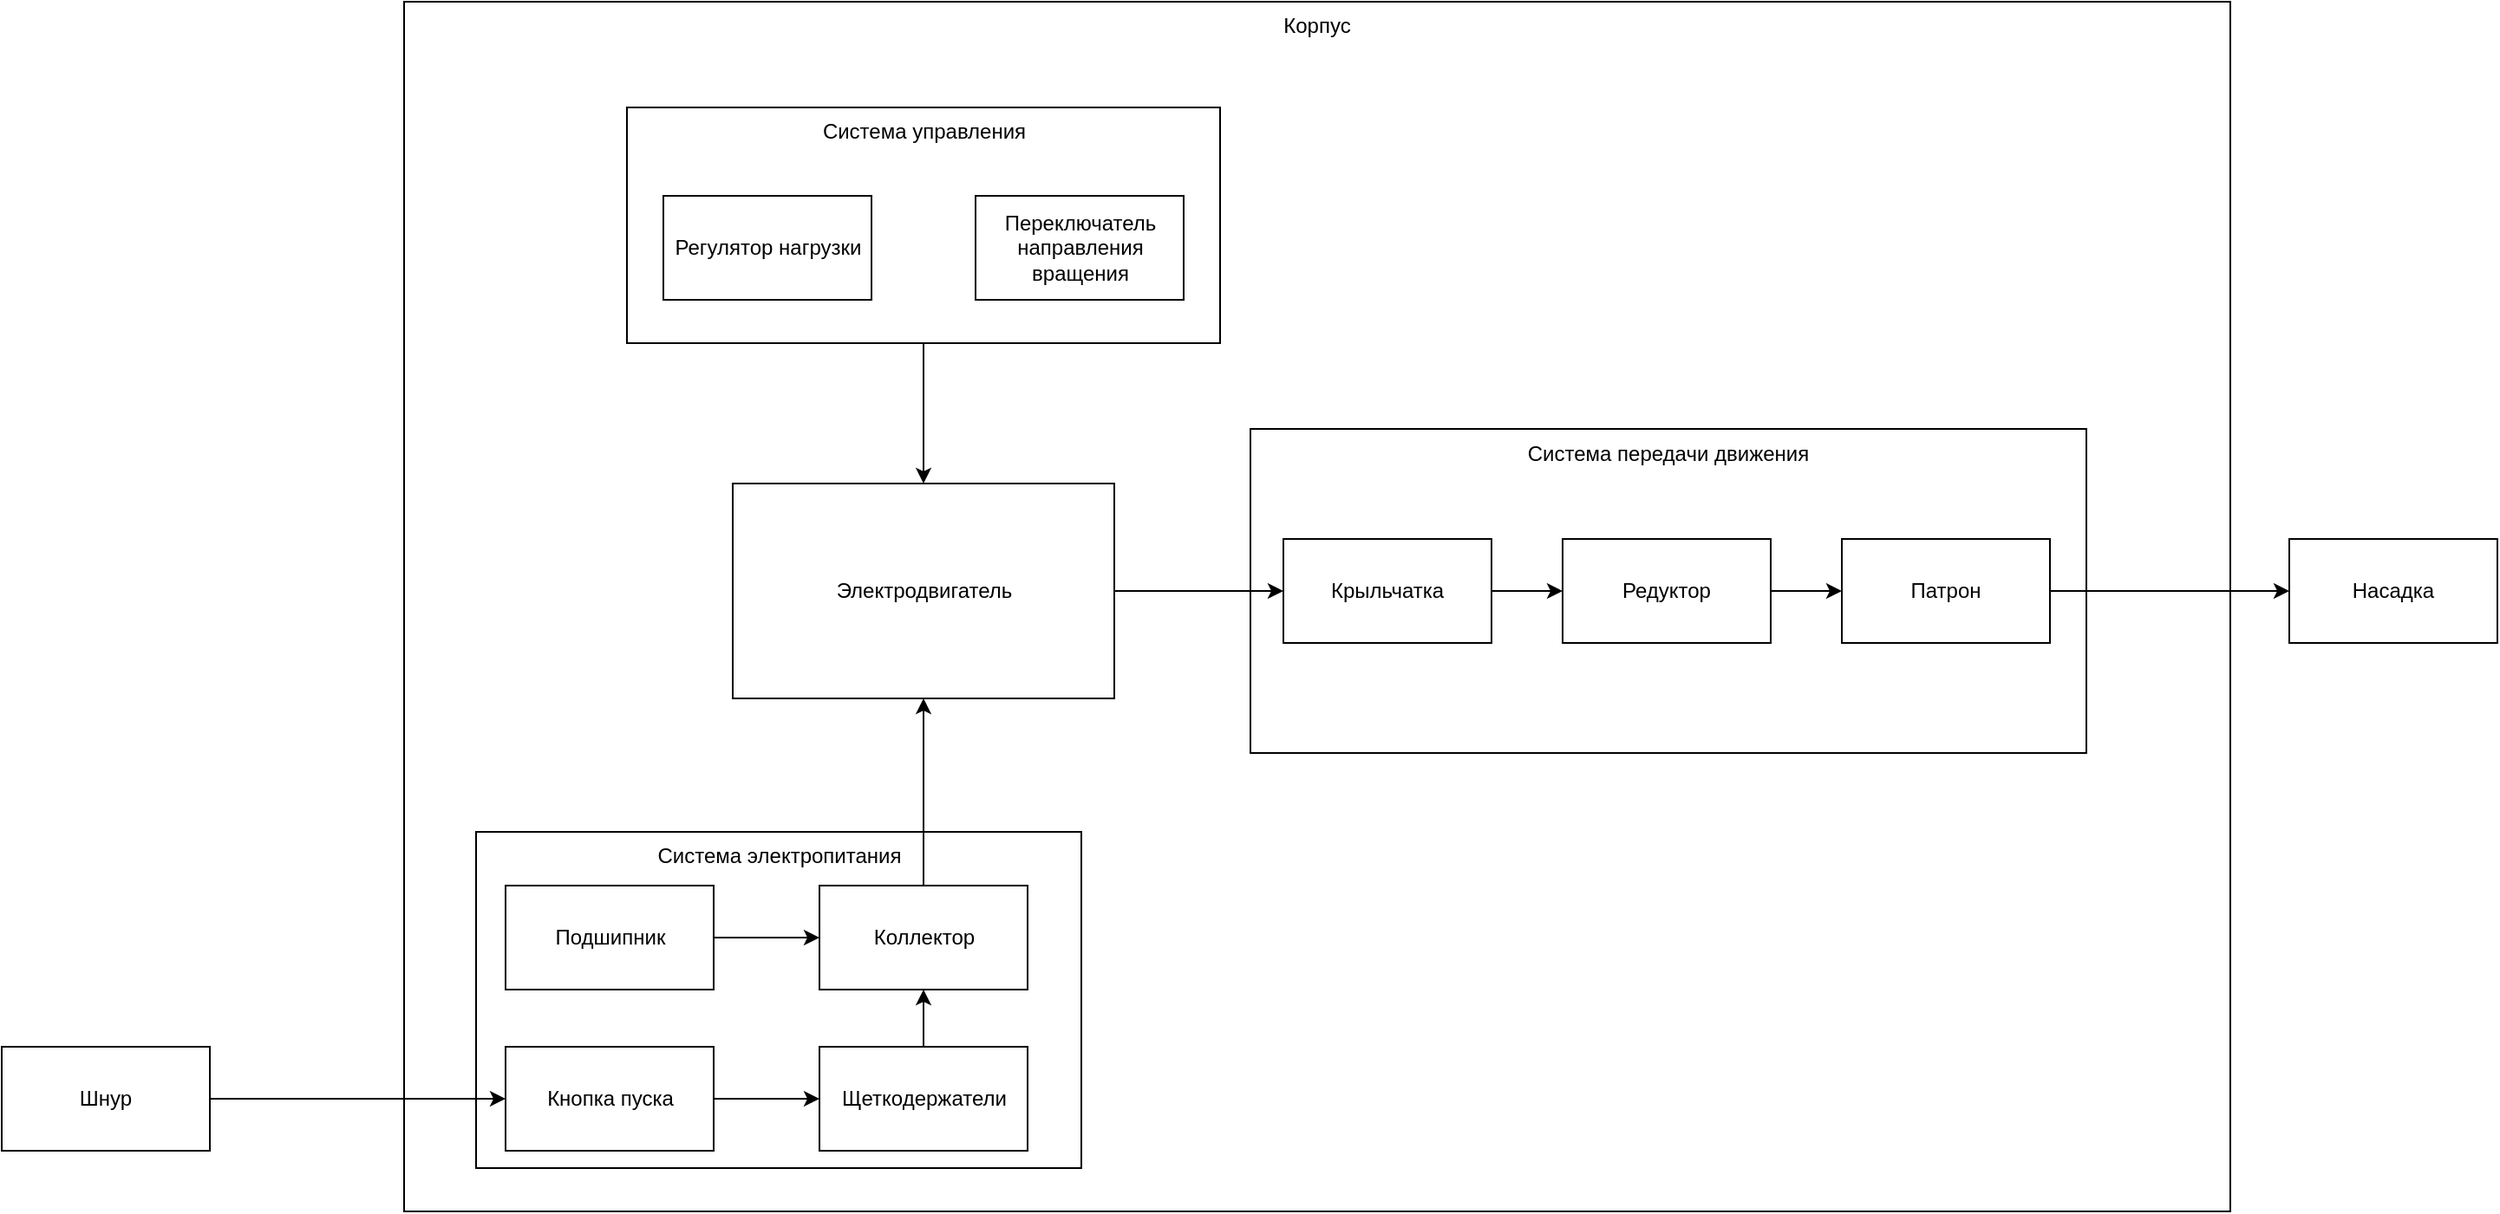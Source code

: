 <mxfile version="20.6.0" type="github">
  <diagram id="jZFZSMegm6beznA44UZG" name="Страница 1">
    <mxGraphModel dx="2178" dy="986" grid="0" gridSize="10" guides="1" tooltips="1" connect="1" arrows="1" fold="1" page="0" pageScale="1" pageWidth="827" pageHeight="1169" math="0" shadow="0">
      <root>
        <mxCell id="0" />
        <mxCell id="1" parent="0" />
        <mxCell id="m-ObI3ja5nDpz2vfm1fv-1" value="Корпус" style="rounded=0;whiteSpace=wrap;html=1;align=center;verticalAlign=top;" vertex="1" parent="1">
          <mxGeometry x="200" y="220" width="1053" height="698" as="geometry" />
        </mxCell>
        <mxCell id="m-ObI3ja5nDpz2vfm1fv-3" value="Шнур" style="rounded=0;whiteSpace=wrap;html=1;" vertex="1" parent="1">
          <mxGeometry x="-32" y="823" width="120" height="60" as="geometry" />
        </mxCell>
        <mxCell id="m-ObI3ja5nDpz2vfm1fv-12" value="Электродвигатель" style="rounded=0;whiteSpace=wrap;html=1;" vertex="1" parent="1">
          <mxGeometry x="389.5" y="498" width="220" height="124" as="geometry" />
        </mxCell>
        <mxCell id="m-ObI3ja5nDpz2vfm1fv-27" value="" style="group" vertex="1" connectable="0" parent="1">
          <mxGeometry x="328.5" y="281" width="342" height="136" as="geometry" />
        </mxCell>
        <mxCell id="m-ObI3ja5nDpz2vfm1fv-24" value="Система управления" style="rounded=0;whiteSpace=wrap;html=1;verticalAlign=top;" vertex="1" parent="m-ObI3ja5nDpz2vfm1fv-27">
          <mxGeometry width="342" height="136" as="geometry" />
        </mxCell>
        <mxCell id="m-ObI3ja5nDpz2vfm1fv-25" value="Регулятор нагрузки" style="rounded=0;whiteSpace=wrap;html=1;" vertex="1" parent="m-ObI3ja5nDpz2vfm1fv-27">
          <mxGeometry x="21" y="51" width="120" height="60" as="geometry" />
        </mxCell>
        <mxCell id="m-ObI3ja5nDpz2vfm1fv-26" value="Переключатель направления вращения" style="rounded=0;whiteSpace=wrap;html=1;" vertex="1" parent="m-ObI3ja5nDpz2vfm1fv-27">
          <mxGeometry x="201" y="51" width="120" height="60" as="geometry" />
        </mxCell>
        <mxCell id="m-ObI3ja5nDpz2vfm1fv-29" value="" style="group" vertex="1" connectable="0" parent="1">
          <mxGeometry x="241.5" y="699" width="349" height="194" as="geometry" />
        </mxCell>
        <mxCell id="m-ObI3ja5nDpz2vfm1fv-28" value="Система электропитания" style="rounded=0;whiteSpace=wrap;html=1;verticalAlign=top;" vertex="1" parent="m-ObI3ja5nDpz2vfm1fv-29">
          <mxGeometry width="349" height="194" as="geometry" />
        </mxCell>
        <mxCell id="m-ObI3ja5nDpz2vfm1fv-6" value="Коллектор" style="rounded=0;whiteSpace=wrap;html=1;" vertex="1" parent="m-ObI3ja5nDpz2vfm1fv-29">
          <mxGeometry x="198" y="31" width="120" height="60" as="geometry" />
        </mxCell>
        <mxCell id="m-ObI3ja5nDpz2vfm1fv-40" style="edgeStyle=orthogonalEdgeStyle;rounded=0;orthogonalLoop=1;jettySize=auto;html=1;exitX=1;exitY=0.5;exitDx=0;exitDy=0;entryX=0;entryY=0.5;entryDx=0;entryDy=0;" edge="1" parent="m-ObI3ja5nDpz2vfm1fv-29" source="m-ObI3ja5nDpz2vfm1fv-7" target="m-ObI3ja5nDpz2vfm1fv-6">
          <mxGeometry relative="1" as="geometry" />
        </mxCell>
        <mxCell id="m-ObI3ja5nDpz2vfm1fv-7" value="Подшипник" style="rounded=0;whiteSpace=wrap;html=1;" vertex="1" parent="m-ObI3ja5nDpz2vfm1fv-29">
          <mxGeometry x="17" y="31" width="120" height="60" as="geometry" />
        </mxCell>
        <mxCell id="m-ObI3ja5nDpz2vfm1fv-38" style="edgeStyle=orthogonalEdgeStyle;rounded=0;orthogonalLoop=1;jettySize=auto;html=1;entryX=0;entryY=0.5;entryDx=0;entryDy=0;" edge="1" parent="m-ObI3ja5nDpz2vfm1fv-29" source="m-ObI3ja5nDpz2vfm1fv-2" target="m-ObI3ja5nDpz2vfm1fv-5">
          <mxGeometry relative="1" as="geometry" />
        </mxCell>
        <mxCell id="m-ObI3ja5nDpz2vfm1fv-2" value="Кнопка пуска" style="rounded=0;whiteSpace=wrap;html=1;" vertex="1" parent="m-ObI3ja5nDpz2vfm1fv-29">
          <mxGeometry x="17" y="124" width="120" height="60" as="geometry" />
        </mxCell>
        <mxCell id="m-ObI3ja5nDpz2vfm1fv-39" style="edgeStyle=orthogonalEdgeStyle;rounded=0;orthogonalLoop=1;jettySize=auto;html=1;entryX=0.5;entryY=1;entryDx=0;entryDy=0;" edge="1" parent="m-ObI3ja5nDpz2vfm1fv-29" source="m-ObI3ja5nDpz2vfm1fv-5" target="m-ObI3ja5nDpz2vfm1fv-6">
          <mxGeometry relative="1" as="geometry" />
        </mxCell>
        <mxCell id="m-ObI3ja5nDpz2vfm1fv-5" value="Щеткодержатели" style="rounded=0;whiteSpace=wrap;html=1;" vertex="1" parent="m-ObI3ja5nDpz2vfm1fv-29">
          <mxGeometry x="198" y="124" width="120" height="60" as="geometry" />
        </mxCell>
        <mxCell id="m-ObI3ja5nDpz2vfm1fv-35" value="" style="group" vertex="1" connectable="0" parent="1">
          <mxGeometry x="688" y="466.5" width="482" height="187" as="geometry" />
        </mxCell>
        <mxCell id="m-ObI3ja5nDpz2vfm1fv-34" value="Система передачи движения" style="rounded=0;whiteSpace=wrap;html=1;verticalAlign=top;" vertex="1" parent="m-ObI3ja5nDpz2vfm1fv-35">
          <mxGeometry width="482" height="187" as="geometry" />
        </mxCell>
        <mxCell id="m-ObI3ja5nDpz2vfm1fv-46" style="edgeStyle=orthogonalEdgeStyle;rounded=0;orthogonalLoop=1;jettySize=auto;html=1;" edge="1" parent="m-ObI3ja5nDpz2vfm1fv-35" source="m-ObI3ja5nDpz2vfm1fv-14" target="m-ObI3ja5nDpz2vfm1fv-15">
          <mxGeometry relative="1" as="geometry" />
        </mxCell>
        <mxCell id="m-ObI3ja5nDpz2vfm1fv-14" value="Крыльчатка" style="rounded=0;whiteSpace=wrap;html=1;" vertex="1" parent="m-ObI3ja5nDpz2vfm1fv-35">
          <mxGeometry x="19" y="63.5" width="120" height="60" as="geometry" />
        </mxCell>
        <mxCell id="m-ObI3ja5nDpz2vfm1fv-47" style="edgeStyle=orthogonalEdgeStyle;rounded=0;orthogonalLoop=1;jettySize=auto;html=1;" edge="1" parent="m-ObI3ja5nDpz2vfm1fv-35" source="m-ObI3ja5nDpz2vfm1fv-15" target="m-ObI3ja5nDpz2vfm1fv-22">
          <mxGeometry relative="1" as="geometry" />
        </mxCell>
        <mxCell id="m-ObI3ja5nDpz2vfm1fv-15" value="Редуктор" style="rounded=0;whiteSpace=wrap;html=1;" vertex="1" parent="m-ObI3ja5nDpz2vfm1fv-35">
          <mxGeometry x="180" y="63.5" width="120" height="60" as="geometry" />
        </mxCell>
        <mxCell id="m-ObI3ja5nDpz2vfm1fv-22" value="Патрон" style="rounded=0;whiteSpace=wrap;html=1;" vertex="1" parent="m-ObI3ja5nDpz2vfm1fv-35">
          <mxGeometry x="341" y="63.5" width="120" height="60" as="geometry" />
        </mxCell>
        <mxCell id="m-ObI3ja5nDpz2vfm1fv-37" style="edgeStyle=orthogonalEdgeStyle;rounded=0;orthogonalLoop=1;jettySize=auto;html=1;entryX=0;entryY=0.5;entryDx=0;entryDy=0;" edge="1" parent="1" source="m-ObI3ja5nDpz2vfm1fv-3" target="m-ObI3ja5nDpz2vfm1fv-2">
          <mxGeometry relative="1" as="geometry" />
        </mxCell>
        <mxCell id="m-ObI3ja5nDpz2vfm1fv-43" style="edgeStyle=orthogonalEdgeStyle;rounded=0;orthogonalLoop=1;jettySize=auto;html=1;exitX=0.5;exitY=0;exitDx=0;exitDy=0;entryX=0.5;entryY=1;entryDx=0;entryDy=0;" edge="1" parent="1" source="m-ObI3ja5nDpz2vfm1fv-6" target="m-ObI3ja5nDpz2vfm1fv-12">
          <mxGeometry relative="1" as="geometry" />
        </mxCell>
        <mxCell id="m-ObI3ja5nDpz2vfm1fv-44" style="edgeStyle=orthogonalEdgeStyle;rounded=0;orthogonalLoop=1;jettySize=auto;html=1;entryX=0.5;entryY=0;entryDx=0;entryDy=0;" edge="1" parent="1" source="m-ObI3ja5nDpz2vfm1fv-24" target="m-ObI3ja5nDpz2vfm1fv-12">
          <mxGeometry relative="1" as="geometry" />
        </mxCell>
        <mxCell id="m-ObI3ja5nDpz2vfm1fv-48" value="Насадка" style="rounded=0;whiteSpace=wrap;html=1;" vertex="1" parent="1">
          <mxGeometry x="1287" y="530" width="120" height="60" as="geometry" />
        </mxCell>
        <mxCell id="m-ObI3ja5nDpz2vfm1fv-49" style="edgeStyle=orthogonalEdgeStyle;rounded=0;orthogonalLoop=1;jettySize=auto;html=1;entryX=0;entryY=0.5;entryDx=0;entryDy=0;" edge="1" parent="1" source="m-ObI3ja5nDpz2vfm1fv-22" target="m-ObI3ja5nDpz2vfm1fv-48">
          <mxGeometry relative="1" as="geometry" />
        </mxCell>
        <mxCell id="m-ObI3ja5nDpz2vfm1fv-45" style="edgeStyle=orthogonalEdgeStyle;rounded=0;orthogonalLoop=1;jettySize=auto;html=1;entryX=0;entryY=0.5;entryDx=0;entryDy=0;" edge="1" parent="1" source="m-ObI3ja5nDpz2vfm1fv-12" target="m-ObI3ja5nDpz2vfm1fv-14">
          <mxGeometry relative="1" as="geometry" />
        </mxCell>
      </root>
    </mxGraphModel>
  </diagram>
</mxfile>
